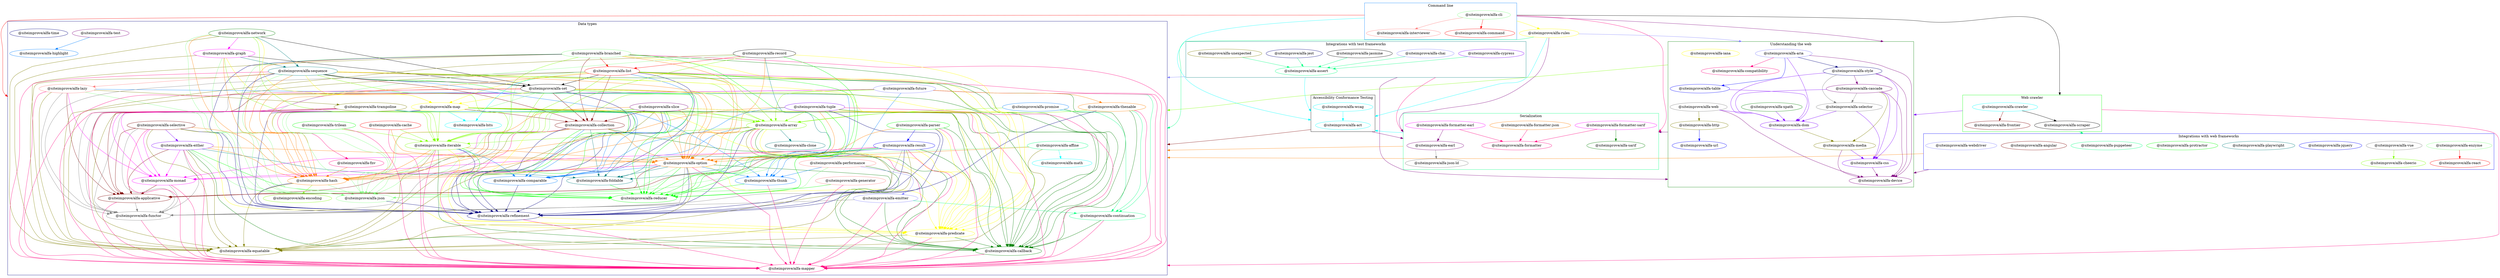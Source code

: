 // generated by package-dependency-graph
digraph {
  graph [compound=true];
  subgraph cluster_Accessibility_Conformance_Testing {
    _siteimprove_alfa_act _siteimprove_alfa_wcag;
    label = "Accessibility Conformance Testing";
    color = "#000000";
  }
  subgraph cluster_Data_types {
    _siteimprove_alfa_affine _siteimprove_alfa_applicative _siteimprove_alfa_array _siteimprove_alfa_bits _siteimprove_alfa_branched _siteimprove_alfa_cache _siteimprove_alfa_callback _siteimprove_alfa_clone _siteimprove_alfa_collection _siteimprove_alfa_comparable _siteimprove_alfa_continuation _siteimprove_alfa_either _siteimprove_alfa_emitter _siteimprove_alfa_encoding _siteimprove_alfa_equatable _siteimprove_alfa_fnv _siteimprove_alfa_foldable _siteimprove_alfa_functor _siteimprove_alfa_future _siteimprove_alfa_generator _siteimprove_alfa_graph _siteimprove_alfa_hash _siteimprove_alfa_highlight _siteimprove_alfa_iterable _siteimprove_alfa_json _siteimprove_alfa_lazy _siteimprove_alfa_list _siteimprove_alfa_map _siteimprove_alfa_mapper _siteimprove_alfa_math _siteimprove_alfa_monad _siteimprove_alfa_network _siteimprove_alfa_option _siteimprove_alfa_parser _siteimprove_alfa_performance _siteimprove_alfa_predicate _siteimprove_alfa_promise _siteimprove_alfa_record _siteimprove_alfa_reducer _siteimprove_alfa_refinement _siteimprove_alfa_result _siteimprove_alfa_selective _siteimprove_alfa_sequence _siteimprove_alfa_set _siteimprove_alfa_slice _siteimprove_alfa_test _siteimprove_alfa_thenable _siteimprove_alfa_thunk _siteimprove_alfa_time _siteimprove_alfa_trampoline _siteimprove_alfa_trilean _siteimprove_alfa_tuple;
    label = "Data types";
    color = "#00007f";
  }
  subgraph cluster_Integrations_with_web_frameworks {
    _siteimprove_alfa_angular _siteimprove_alfa_cheerio _siteimprove_alfa_enzyme _siteimprove_alfa_jquery _siteimprove_alfa_playwright _siteimprove_alfa_protractor _siteimprove_alfa_puppeteer _siteimprove_alfa_react _siteimprove_alfa_vue _siteimprove_alfa_webdriver;
    label = "Integrations with web frameworks";
    color = "#0000ff";
  }
  subgraph cluster_Understanding_the_web {
    _siteimprove_alfa_aria _siteimprove_alfa_cascade _siteimprove_alfa_compatibility _siteimprove_alfa_css _siteimprove_alfa_device _siteimprove_alfa_dom _siteimprove_alfa_http _siteimprove_alfa_iana _siteimprove_alfa_media _siteimprove_alfa_selector _siteimprove_alfa_style _siteimprove_alfa_table _siteimprove_alfa_url _siteimprove_alfa_web _siteimprove_alfa_xpath;
    label = "Understanding the web";
    color = "#007f00";
  }
  subgraph cluster_Integrations_with_test_frameworks {
    _siteimprove_alfa_assert _siteimprove_alfa_chai _siteimprove_alfa_cypress _siteimprove_alfa_jasmine _siteimprove_alfa_jest _siteimprove_alfa_unexpected;
    label = "Integrations with test frameworks";
    color = "#007f7f";
  }
  subgraph cluster_Command_line {
    _siteimprove_alfa_cli _siteimprove_alfa_command _siteimprove_alfa_interviewer;
    label = "Command line";
    color = "#007fff";
  }
  subgraph cluster_Web_crawler {
    _siteimprove_alfa_crawler _siteimprove_alfa_frontier _siteimprove_alfa_scraper;
    label = "Web crawler";
    color = "#00ff00";
  }
  subgraph cluster_Serialization {
    _siteimprove_alfa_earl _siteimprove_alfa_formatter _siteimprove_alfa_formatter_earl _siteimprove_alfa_formatter_json _siteimprove_alfa_formatter_sarif _siteimprove_alfa_json_ld _siteimprove_alfa_sarif;
    label = "Serialization";
    color = "#00ff7f";
  }
  _siteimprove_alfa_act -> _siteimprove_alfa_applicative[color = "#7f0000" ltail=cluster_Accessibility_Conformance_Testing lhead=cluster_Data_types]
  _siteimprove_alfa_act -> _siteimprove_alfa_earl[color = "#7f007f" ltail=cluster_Accessibility_Conformance_Testing lhead=cluster_Serialization]
  _siteimprove_alfa_affine -> _siteimprove_alfa_equatable[color = "#7f7f00"]
  _siteimprove_alfa_affine -> _siteimprove_alfa_json[color = "#7fff7f"]
  _siteimprove_alfa_affine -> _siteimprove_alfa_math[color = "#00ffff"]
  _siteimprove_alfa_affine -> _siteimprove_alfa_option[color = "#ff7f00"]
  _siteimprove_alfa_angular -> _siteimprove_alfa_device[color = "#7f007f" ltail=cluster_Integrations_with_web_frameworks lhead=cluster_Understanding_the_web]
  _siteimprove_alfa_angular -> _siteimprove_alfa_option[color = "#ff7f00" ltail=cluster_Integrations_with_web_frameworks lhead=cluster_Data_types]
  _siteimprove_alfa_applicative -> _siteimprove_alfa_functor[color = "#7f7f7f"]
  _siteimprove_alfa_applicative -> _siteimprove_alfa_mapper[color = "#ff007f"]
  _siteimprove_alfa_aria -> _siteimprove_alfa_array[color = "#7fff00" ltail=cluster_Understanding_the_web lhead=cluster_Data_types]
  _siteimprove_alfa_aria -> _siteimprove_alfa_compatibility[color = "#ff007f"]
  _siteimprove_alfa_aria -> _siteimprove_alfa_device[color = "#7f007f"]
  _siteimprove_alfa_aria -> _siteimprove_alfa_dom[color = "#7f00ff"]
  _siteimprove_alfa_aria -> _siteimprove_alfa_style[color = "#00007f"]
  _siteimprove_alfa_aria -> _siteimprove_alfa_table[color = "#0000ff"]
  _siteimprove_alfa_array -> _siteimprove_alfa_callback[color = "#007f00"]
  _siteimprove_alfa_array -> _siteimprove_alfa_clone[color = "#007f7f"]
  _siteimprove_alfa_array -> _siteimprove_alfa_comparable[color = "#007fff"]
  _siteimprove_alfa_array -> _siteimprove_alfa_equatable[color = "#7f7f00"]
  _siteimprove_alfa_array -> _siteimprove_alfa_hash[color = "#ff7f00"]
  _siteimprove_alfa_array -> _siteimprove_alfa_iterable[color = "#7fff00"]
  _siteimprove_alfa_array -> _siteimprove_alfa_json[color = "#7fff7f"]
  _siteimprove_alfa_array -> _siteimprove_alfa_mapper[color = "#ff007f"]
  _siteimprove_alfa_array -> _siteimprove_alfa_option[color = "#ff7f00"]
  _siteimprove_alfa_array -> _siteimprove_alfa_predicate[color = "#ffff00"]
  _siteimprove_alfa_array -> _siteimprove_alfa_reducer[color = "#00ff00"]
  _siteimprove_alfa_array -> _siteimprove_alfa_refinement[color = "#00007f"]
  _siteimprove_alfa_assert -> _siteimprove_alfa_act[color = "#00ffff" ltail=cluster_Integrations_with_test_frameworks lhead=cluster_Accessibility_Conformance_Testing]
  _siteimprove_alfa_assert -> _siteimprove_alfa_future[color = "#7f7fff" ltail=cluster_Integrations_with_test_frameworks lhead=cluster_Data_types]
  _siteimprove_alfa_branched -> _siteimprove_alfa_callback[color = "#007f00"]
  _siteimprove_alfa_branched -> _siteimprove_alfa_collection[color = "#7f0000"]
  _siteimprove_alfa_branched -> _siteimprove_alfa_equatable[color = "#7f7f00"]
  _siteimprove_alfa_branched -> _siteimprove_alfa_hash[color = "#ff7f00"]
  _siteimprove_alfa_branched -> _siteimprove_alfa_iterable[color = "#7fff00"]
  _siteimprove_alfa_branched -> _siteimprove_alfa_json[color = "#7fff7f"]
  _siteimprove_alfa_branched -> _siteimprove_alfa_list[color = "#ff0000"]
  _siteimprove_alfa_branched -> _siteimprove_alfa_mapper[color = "#ff007f"]
  _siteimprove_alfa_branched -> _siteimprove_alfa_option[color = "#ff7f00"]
  _siteimprove_alfa_branched -> _siteimprove_alfa_predicate[color = "#ffff00"]
  _siteimprove_alfa_branched -> _siteimprove_alfa_reducer[color = "#00ff00"]
  _siteimprove_alfa_branched -> _siteimprove_alfa_refinement[color = "#00007f"]
  _siteimprove_alfa_cache -> _siteimprove_alfa_iterable[color = "#7fff00"]
  _siteimprove_alfa_cache -> _siteimprove_alfa_mapper[color = "#ff007f"]
  _siteimprove_alfa_cache -> _siteimprove_alfa_option[color = "#ff7f00"]
  _siteimprove_alfa_callback -> _siteimprove_alfa_mapper[color = "#ff007f"]
  _siteimprove_alfa_cascade -> _siteimprove_alfa_css[color = "#7f00ff"]
  _siteimprove_alfa_cascade -> _siteimprove_alfa_device[color = "#7f007f"]
  _siteimprove_alfa_cascade -> _siteimprove_alfa_dom[color = "#7f00ff"]
  _siteimprove_alfa_cascade -> _siteimprove_alfa_media[color = "#7f7f00"]
  _siteimprove_alfa_cascade -> _siteimprove_alfa_selector[color = "#7f7f7f"]
  _siteimprove_alfa_chai -> _siteimprove_alfa_assert[color = "#00ff7f"]
  _siteimprove_alfa_cli -> _siteimprove_alfa_act[color = "#00ffff" ltail=cluster_Command_line lhead=cluster_Accessibility_Conformance_Testing]
  _siteimprove_alfa_cli -> _siteimprove_alfa_cache[color = "#ff0000" ltail=cluster_Command_line lhead=cluster_Data_types]
  _siteimprove_alfa_cli -> _siteimprove_alfa_command[color = "#ff0000"]
  _siteimprove_alfa_cli -> _siteimprove_alfa_device[color = "#7f007f" ltail=cluster_Command_line lhead=cluster_Understanding_the_web]
  _siteimprove_alfa_cli -> _siteimprove_alfa_formatter[color = "#ff007f" ltail=cluster_Command_line lhead=cluster_Serialization]
  _siteimprove_alfa_cli -> _siteimprove_alfa_interviewer[color = "#ff7f7f"]
  _siteimprove_alfa_cli -> _siteimprove_alfa_rules[color = "#ffff00" ltail=cluster_Command_line]
  _siteimprove_alfa_cli -> _siteimprove_alfa_scraper[color = "#000000" ltail=cluster_Command_line lhead=cluster_Web_crawler]
  _siteimprove_alfa_collection -> _siteimprove_alfa_applicative[color = "#7f0000"]
  _siteimprove_alfa_collection -> _siteimprove_alfa_callback[color = "#007f00"]
  _siteimprove_alfa_collection -> _siteimprove_alfa_comparable[color = "#007fff"]
  _siteimprove_alfa_collection -> _siteimprove_alfa_equatable[color = "#7f7f00"]
  _siteimprove_alfa_collection -> _siteimprove_alfa_foldable[color = "#007f7f"]
  _siteimprove_alfa_collection -> _siteimprove_alfa_functor[color = "#7f7f7f"]
  _siteimprove_alfa_collection -> _siteimprove_alfa_hash[color = "#ff7f00"]
  _siteimprove_alfa_collection -> _siteimprove_alfa_iterable[color = "#7fff00"]
  _siteimprove_alfa_collection -> _siteimprove_alfa_json[color = "#7fff7f"]
  _siteimprove_alfa_collection -> _siteimprove_alfa_mapper[color = "#ff007f"]
  _siteimprove_alfa_collection -> _siteimprove_alfa_monad[color = "#ff00ff"]
  _siteimprove_alfa_collection -> _siteimprove_alfa_option[color = "#ff7f00"]
  _siteimprove_alfa_collection -> _siteimprove_alfa_predicate[color = "#ffff00"]
  _siteimprove_alfa_collection -> _siteimprove_alfa_reducer[color = "#00ff00"]
  _siteimprove_alfa_collection -> _siteimprove_alfa_refinement[color = "#00007f"]
  _siteimprove_alfa_comparable -> _siteimprove_alfa_refinement[color = "#00007f"]
  _siteimprove_alfa_continuation -> _siteimprove_alfa_callback[color = "#007f00"]
  _siteimprove_alfa_continuation -> _siteimprove_alfa_mapper[color = "#ff007f"]
  _siteimprove_alfa_crawler -> _siteimprove_alfa_dom[color = "#7f00ff" ltail=cluster_Web_crawler lhead=cluster_Understanding_the_web]
  _siteimprove_alfa_crawler -> _siteimprove_alfa_frontier[color = "#7f0000"]
  _siteimprove_alfa_crawler -> _siteimprove_alfa_mapper[color = "#ff007f" ltail=cluster_Web_crawler lhead=cluster_Data_types]
  _siteimprove_alfa_crawler -> _siteimprove_alfa_scraper[color = "#000000"]
  _siteimprove_alfa_css -> _siteimprove_alfa_device[color = "#7f007f"]
  _siteimprove_alfa_cypress -> _siteimprove_alfa_assert[color = "#00ff7f"]
  _siteimprove_alfa_cypress -> _siteimprove_alfa_device[color = "#7f007f" ltail=cluster_Integrations_with_test_frameworks lhead=cluster_Understanding_the_web]
  _siteimprove_alfa_cypress -> _siteimprove_alfa_formatter[color = "#ff007f" ltail=cluster_Integrations_with_test_frameworks lhead=cluster_Serialization]
  _siteimprove_alfa_dom -> _siteimprove_alfa_earl[color = "#7f007f" ltail=cluster_Understanding_the_web lhead=cluster_Serialization]
  _siteimprove_alfa_dom -> _siteimprove_alfa_media[color = "#7f7f00"]
  _siteimprove_alfa_earl -> _siteimprove_alfa_json_ld[color = "#7f7f7f"]
  _siteimprove_alfa_earl -> _siteimprove_alfa_option[color = "#ff7f00" ltail=cluster_Serialization lhead=cluster_Data_types]
  _siteimprove_alfa_either -> _siteimprove_alfa_applicative[color = "#7f0000"]
  _siteimprove_alfa_either -> _siteimprove_alfa_callback[color = "#007f00"]
  _siteimprove_alfa_either -> _siteimprove_alfa_equatable[color = "#7f7f00"]
  _siteimprove_alfa_either -> _siteimprove_alfa_foldable[color = "#007f7f"]
  _siteimprove_alfa_either -> _siteimprove_alfa_functor[color = "#7f7f7f"]
  _siteimprove_alfa_either -> _siteimprove_alfa_hash[color = "#ff7f00"]
  _siteimprove_alfa_either -> _siteimprove_alfa_json[color = "#7fff7f"]
  _siteimprove_alfa_either -> _siteimprove_alfa_mapper[color = "#ff007f"]
  _siteimprove_alfa_either -> _siteimprove_alfa_monad[color = "#ff00ff"]
  _siteimprove_alfa_either -> _siteimprove_alfa_option[color = "#ff7f00"]
  _siteimprove_alfa_either -> _siteimprove_alfa_reducer[color = "#00ff00"]
  _siteimprove_alfa_emitter -> _siteimprove_alfa_callback[color = "#007f00"]
  _siteimprove_alfa_emitter -> _siteimprove_alfa_continuation[color = "#00ff7f"]
  _siteimprove_alfa_emitter -> _siteimprove_alfa_functor[color = "#7f7f7f"]
  _siteimprove_alfa_emitter -> _siteimprove_alfa_mapper[color = "#ff007f"]
  _siteimprove_alfa_enzyme -> _siteimprove_alfa_react[color = "#ff0000"]
  _siteimprove_alfa_fnv -> _siteimprove_alfa_hash[color = "#ff7f00"]
  _siteimprove_alfa_foldable -> _siteimprove_alfa_reducer[color = "#00ff00"]
  _siteimprove_alfa_formatter -> _siteimprove_alfa_act[color = "#00ffff" ltail=cluster_Serialization lhead=cluster_Accessibility_Conformance_Testing]
  _siteimprove_alfa_formatter_earl -> _siteimprove_alfa_earl[color = "#7f007f"]
  _siteimprove_alfa_formatter_earl -> _siteimprove_alfa_formatter[color = "#ff007f"]
  _siteimprove_alfa_formatter_json -> _siteimprove_alfa_formatter[color = "#ff007f"]
  _siteimprove_alfa_formatter_sarif -> _siteimprove_alfa_formatter[color = "#ff007f"]
  _siteimprove_alfa_formatter_sarif -> _siteimprove_alfa_sarif[color = "#007f00"]
  _siteimprove_alfa_functor -> _siteimprove_alfa_mapper[color = "#ff007f"]
  _siteimprove_alfa_future -> _siteimprove_alfa_applicative[color = "#7f0000"]
  _siteimprove_alfa_future -> _siteimprove_alfa_array[color = "#7fff00"]
  _siteimprove_alfa_future -> _siteimprove_alfa_callback[color = "#007f00"]
  _siteimprove_alfa_future -> _siteimprove_alfa_continuation[color = "#00ff7f"]
  _siteimprove_alfa_future -> _siteimprove_alfa_functor[color = "#7f7f7f"]
  _siteimprove_alfa_future -> _siteimprove_alfa_iterable[color = "#7fff00"]
  _siteimprove_alfa_future -> _siteimprove_alfa_mapper[color = "#ff007f"]
  _siteimprove_alfa_future -> _siteimprove_alfa_monad[color = "#ff00ff"]
  _siteimprove_alfa_future -> _siteimprove_alfa_thenable[color = "#ff7f00"]
  _siteimprove_alfa_future -> _siteimprove_alfa_thunk[color = "#007fff"]
  _siteimprove_alfa_generator -> _siteimprove_alfa_mapper[color = "#ff007f"]
  _siteimprove_alfa_generator -> _siteimprove_alfa_reducer[color = "#00ff00"]
  _siteimprove_alfa_graph -> _siteimprove_alfa_equatable[color = "#7f7f00"]
  _siteimprove_alfa_graph -> _siteimprove_alfa_hash[color = "#ff7f00"]
  _siteimprove_alfa_graph -> _siteimprove_alfa_iterable[color = "#7fff00"]
  _siteimprove_alfa_graph -> _siteimprove_alfa_json[color = "#7fff7f"]
  _siteimprove_alfa_graph -> _siteimprove_alfa_map[color = "#ffff00"]
  _siteimprove_alfa_graph -> _siteimprove_alfa_sequence[color = "#007f7f"]
  _siteimprove_alfa_graph -> _siteimprove_alfa_set[color = "#000000"]
  _siteimprove_alfa_hash -> _siteimprove_alfa_encoding[color = "#7fff00"]
  _siteimprove_alfa_hash -> _siteimprove_alfa_equatable[color = "#7f7f00"]
  _siteimprove_alfa_hash -> _siteimprove_alfa_json[color = "#7fff7f"]
  _siteimprove_alfa_hash -> _siteimprove_alfa_refinement[color = "#00007f"]
  _siteimprove_alfa_http -> _siteimprove_alfa_url[color = "#0000ff"]
  _siteimprove_alfa_iterable -> _siteimprove_alfa_callback[color = "#007f00"]
  _siteimprove_alfa_iterable -> _siteimprove_alfa_comparable[color = "#007fff"]
  _siteimprove_alfa_iterable -> _siteimprove_alfa_equatable[color = "#7f7f00"]
  _siteimprove_alfa_iterable -> _siteimprove_alfa_hash[color = "#ff7f00"]
  _siteimprove_alfa_iterable -> _siteimprove_alfa_json[color = "#7fff7f"]
  _siteimprove_alfa_iterable -> _siteimprove_alfa_mapper[color = "#ff007f"]
  _siteimprove_alfa_iterable -> _siteimprove_alfa_option[color = "#ff7f00"]
  _siteimprove_alfa_iterable -> _siteimprove_alfa_predicate[color = "#ffff00"]
  _siteimprove_alfa_iterable -> _siteimprove_alfa_reducer[color = "#00ff00"]
  _siteimprove_alfa_iterable -> _siteimprove_alfa_refinement[color = "#00007f"]
  _siteimprove_alfa_jasmine -> _siteimprove_alfa_assert[color = "#00ff7f"]
  _siteimprove_alfa_jest -> _siteimprove_alfa_assert[color = "#00ff7f"]
  _siteimprove_alfa_json -> _siteimprove_alfa_refinement[color = "#00007f"]
  _siteimprove_alfa_lazy -> _siteimprove_alfa_applicative[color = "#7f0000"]
  _siteimprove_alfa_lazy -> _siteimprove_alfa_equatable[color = "#7f7f00"]
  _siteimprove_alfa_lazy -> _siteimprove_alfa_functor[color = "#7f7f7f"]
  _siteimprove_alfa_lazy -> _siteimprove_alfa_json[color = "#7fff7f"]
  _siteimprove_alfa_lazy -> _siteimprove_alfa_mapper[color = "#ff007f"]
  _siteimprove_alfa_lazy -> _siteimprove_alfa_monad[color = "#ff00ff"]
  _siteimprove_alfa_lazy -> _siteimprove_alfa_thunk[color = "#007fff"]
  _siteimprove_alfa_lazy -> _siteimprove_alfa_trampoline[color = "#7f7f00"]
  _siteimprove_alfa_list -> _siteimprove_alfa_array[color = "#7fff00"]
  _siteimprove_alfa_list -> _siteimprove_alfa_bits[color = "#00ffff"]
  _siteimprove_alfa_list -> _siteimprove_alfa_callback[color = "#007f00"]
  _siteimprove_alfa_list -> _siteimprove_alfa_collection[color = "#7f0000"]
  _siteimprove_alfa_list -> _siteimprove_alfa_comparable[color = "#007fff"]
  _siteimprove_alfa_list -> _siteimprove_alfa_equatable[color = "#7f7f00"]
  _siteimprove_alfa_list -> _siteimprove_alfa_functor[color = "#7f7f7f"]
  _siteimprove_alfa_list -> _siteimprove_alfa_hash[color = "#ff7f00"]
  _siteimprove_alfa_list -> _siteimprove_alfa_iterable[color = "#7fff00"]
  _siteimprove_alfa_list -> _siteimprove_alfa_json[color = "#7fff7f"]
  _siteimprove_alfa_list -> _siteimprove_alfa_map[color = "#ffff00"]
  _siteimprove_alfa_list -> _siteimprove_alfa_mapper[color = "#ff007f"]
  _siteimprove_alfa_list -> _siteimprove_alfa_option[color = "#ff7f00"]
  _siteimprove_alfa_list -> _siteimprove_alfa_predicate[color = "#ffff00"]
  _siteimprove_alfa_list -> _siteimprove_alfa_reducer[color = "#00ff00"]
  _siteimprove_alfa_list -> _siteimprove_alfa_refinement[color = "#00007f"]
  _siteimprove_alfa_list -> _siteimprove_alfa_set[color = "#000000"]
  _siteimprove_alfa_map -> _siteimprove_alfa_array[color = "#7fff00"]
  _siteimprove_alfa_map -> _siteimprove_alfa_bits[color = "#00ffff"]
  _siteimprove_alfa_map -> _siteimprove_alfa_callback[color = "#007f00"]
  _siteimprove_alfa_map -> _siteimprove_alfa_collection[color = "#7f0000"]
  _siteimprove_alfa_map -> _siteimprove_alfa_equatable[color = "#7f7f00"]
  _siteimprove_alfa_map -> _siteimprove_alfa_fnv[color = "#ff007f"]
  _siteimprove_alfa_map -> _siteimprove_alfa_functor[color = "#7f7f7f"]
  _siteimprove_alfa_map -> _siteimprove_alfa_hash[color = "#ff7f00"]
  _siteimprove_alfa_map -> _siteimprove_alfa_iterable[color = "#7fff00"]
  _siteimprove_alfa_map -> _siteimprove_alfa_json[color = "#7fff7f"]
  _siteimprove_alfa_map -> _siteimprove_alfa_mapper[color = "#ff007f"]
  _siteimprove_alfa_map -> _siteimprove_alfa_option[color = "#ff7f00"]
  _siteimprove_alfa_map -> _siteimprove_alfa_predicate[color = "#ffff00"]
  _siteimprove_alfa_map -> _siteimprove_alfa_reducer[color = "#00ff00"]
  _siteimprove_alfa_map -> _siteimprove_alfa_refinement[color = "#00007f"]
  _siteimprove_alfa_media -> _siteimprove_alfa_css[color = "#7f00ff"]
  _siteimprove_alfa_media -> _siteimprove_alfa_device[color = "#7f007f"]
  _siteimprove_alfa_monad -> _siteimprove_alfa_applicative[color = "#7f0000"]
  _siteimprove_alfa_monad -> _siteimprove_alfa_functor[color = "#7f7f7f"]
  _siteimprove_alfa_monad -> _siteimprove_alfa_mapper[color = "#ff007f"]
  _siteimprove_alfa_network -> _siteimprove_alfa_equatable[color = "#7f7f00"]
  _siteimprove_alfa_network -> _siteimprove_alfa_graph[color = "#ff00ff"]
  _siteimprove_alfa_network -> _siteimprove_alfa_hash[color = "#ff7f00"]
  _siteimprove_alfa_network -> _siteimprove_alfa_iterable[color = "#7fff00"]
  _siteimprove_alfa_network -> _siteimprove_alfa_json[color = "#7fff7f"]
  _siteimprove_alfa_network -> _siteimprove_alfa_map[color = "#ffff00"]
  _siteimprove_alfa_network -> _siteimprove_alfa_sequence[color = "#007f7f"]
  _siteimprove_alfa_network -> _siteimprove_alfa_set[color = "#000000"]
  _siteimprove_alfa_option -> _siteimprove_alfa_applicative[color = "#7f0000"]
  _siteimprove_alfa_option -> _siteimprove_alfa_callback[color = "#007f00"]
  _siteimprove_alfa_option -> _siteimprove_alfa_comparable[color = "#007fff"]
  _siteimprove_alfa_option -> _siteimprove_alfa_equatable[color = "#7f7f00"]
  _siteimprove_alfa_option -> _siteimprove_alfa_foldable[color = "#007f7f"]
  _siteimprove_alfa_option -> _siteimprove_alfa_functor[color = "#7f7f7f"]
  _siteimprove_alfa_option -> _siteimprove_alfa_hash[color = "#ff7f00"]
  _siteimprove_alfa_option -> _siteimprove_alfa_json[color = "#7fff7f"]
  _siteimprove_alfa_option -> _siteimprove_alfa_mapper[color = "#ff007f"]
  _siteimprove_alfa_option -> _siteimprove_alfa_monad[color = "#ff00ff"]
  _siteimprove_alfa_option -> _siteimprove_alfa_predicate[color = "#ffff00"]
  _siteimprove_alfa_option -> _siteimprove_alfa_reducer[color = "#00ff00"]
  _siteimprove_alfa_option -> _siteimprove_alfa_refinement[color = "#00007f"]
  _siteimprove_alfa_option -> _siteimprove_alfa_thunk[color = "#007fff"]
  _siteimprove_alfa_parser -> _siteimprove_alfa_callback[color = "#007f00"]
  _siteimprove_alfa_parser -> _siteimprove_alfa_mapper[color = "#ff007f"]
  _siteimprove_alfa_parser -> _siteimprove_alfa_option[color = "#ff7f00"]
  _siteimprove_alfa_parser -> _siteimprove_alfa_predicate[color = "#ffff00"]
  _siteimprove_alfa_parser -> _siteimprove_alfa_refinement[color = "#00007f"]
  _siteimprove_alfa_parser -> _siteimprove_alfa_result[color = "#0000ff"]
  _siteimprove_alfa_performance -> _siteimprove_alfa_callback[color = "#007f00"]
  _siteimprove_alfa_performance -> _siteimprove_alfa_emitter[color = "#7f7fff"]
  _siteimprove_alfa_performance -> _siteimprove_alfa_json[color = "#7fff7f"]
  _siteimprove_alfa_performance -> _siteimprove_alfa_thunk[color = "#007fff"]
  _siteimprove_alfa_predicate -> _siteimprove_alfa_callback[color = "#007f00"]
  _siteimprove_alfa_predicate -> _siteimprove_alfa_equatable[color = "#7f7f00"]
  _siteimprove_alfa_predicate -> _siteimprove_alfa_mapper[color = "#ff007f"]
  _siteimprove_alfa_promise -> _siteimprove_alfa_array[color = "#7fff00"]
  _siteimprove_alfa_promise -> _siteimprove_alfa_callback[color = "#007f00"]
  _siteimprove_alfa_promise -> _siteimprove_alfa_continuation[color = "#00ff7f"]
  _siteimprove_alfa_record -> _siteimprove_alfa_equatable[color = "#7f7f00"]
  _siteimprove_alfa_record -> _siteimprove_alfa_foldable[color = "#007f7f"]
  _siteimprove_alfa_record -> _siteimprove_alfa_iterable[color = "#7fff00"]
  _siteimprove_alfa_record -> _siteimprove_alfa_json[color = "#7fff7f"]
  _siteimprove_alfa_record -> _siteimprove_alfa_list[color = "#ff0000"]
  _siteimprove_alfa_record -> _siteimprove_alfa_option[color = "#ff7f00"]
  _siteimprove_alfa_record -> _siteimprove_alfa_predicate[color = "#ffff00"]
  _siteimprove_alfa_record -> _siteimprove_alfa_reducer[color = "#00ff00"]
  _siteimprove_alfa_refinement -> _siteimprove_alfa_mapper[color = "#ff007f"]
  _siteimprove_alfa_refinement -> _siteimprove_alfa_predicate[color = "#ffff00"]
  _siteimprove_alfa_result -> _siteimprove_alfa_applicative[color = "#7f0000"]
  _siteimprove_alfa_result -> _siteimprove_alfa_callback[color = "#007f00"]
  _siteimprove_alfa_result -> _siteimprove_alfa_equatable[color = "#7f7f00"]
  _siteimprove_alfa_result -> _siteimprove_alfa_foldable[color = "#007f7f"]
  _siteimprove_alfa_result -> _siteimprove_alfa_functor[color = "#7f7f7f"]
  _siteimprove_alfa_result -> _siteimprove_alfa_hash[color = "#ff7f00"]
  _siteimprove_alfa_result -> _siteimprove_alfa_json[color = "#7fff7f"]
  _siteimprove_alfa_result -> _siteimprove_alfa_mapper[color = "#ff007f"]
  _siteimprove_alfa_result -> _siteimprove_alfa_monad[color = "#ff00ff"]
  _siteimprove_alfa_result -> _siteimprove_alfa_option[color = "#ff7f00"]
  _siteimprove_alfa_result -> _siteimprove_alfa_predicate[color = "#ffff00"]
  _siteimprove_alfa_result -> _siteimprove_alfa_reducer[color = "#00ff00"]
  _siteimprove_alfa_result -> _siteimprove_alfa_refinement[color = "#00007f"]
  _siteimprove_alfa_result -> _siteimprove_alfa_thunk[color = "#007fff"]
  _siteimprove_alfa_rules -> _siteimprove_alfa_act[color = "#00ffff" lhead=cluster_Accessibility_Conformance_Testing]
  _siteimprove_alfa_rules -> _siteimprove_alfa_affine[color = "#00ff7f" lhead=cluster_Data_types]
  _siteimprove_alfa_rules -> _siteimprove_alfa_aria[color = "#7f7fff" lhead=cluster_Understanding_the_web]
  _siteimprove_alfa_rules -> _siteimprove_alfa_earl[color = "#7f007f" lhead=cluster_Serialization]
  _siteimprove_alfa_scraper -> _siteimprove_alfa_puppeteer[color = "#00ff7f" ltail=cluster_Web_crawler lhead=cluster_Integrations_with_web_frameworks]
  _siteimprove_alfa_selective -> _siteimprove_alfa_applicative[color = "#7f0000"]
  _siteimprove_alfa_selective -> _siteimprove_alfa_either[color = "#7f00ff"]
  _siteimprove_alfa_selective -> _siteimprove_alfa_equatable[color = "#7f7f00"]
  _siteimprove_alfa_selective -> _siteimprove_alfa_functor[color = "#7f7f7f"]
  _siteimprove_alfa_selective -> _siteimprove_alfa_hash[color = "#ff7f00"]
  _siteimprove_alfa_selective -> _siteimprove_alfa_json[color = "#7fff7f"]
  _siteimprove_alfa_selective -> _siteimprove_alfa_mapper[color = "#ff007f"]
  _siteimprove_alfa_selective -> _siteimprove_alfa_monad[color = "#ff00ff"]
  _siteimprove_alfa_selective -> _siteimprove_alfa_predicate[color = "#ffff00"]
  _siteimprove_alfa_selective -> _siteimprove_alfa_refinement[color = "#00007f"]
  _siteimprove_alfa_selector -> _siteimprove_alfa_css[color = "#7f00ff"]
  _siteimprove_alfa_selector -> _siteimprove_alfa_dom[color = "#7f00ff"]
  _siteimprove_alfa_sequence -> _siteimprove_alfa_array[color = "#7fff00"]
  _siteimprove_alfa_sequence -> _siteimprove_alfa_callback[color = "#007f00"]
  _siteimprove_alfa_sequence -> _siteimprove_alfa_collection[color = "#7f0000"]
  _siteimprove_alfa_sequence -> _siteimprove_alfa_comparable[color = "#007fff"]
  _siteimprove_alfa_sequence -> _siteimprove_alfa_equatable[color = "#7f7f00"]
  _siteimprove_alfa_sequence -> _siteimprove_alfa_hash[color = "#ff7f00"]
  _siteimprove_alfa_sequence -> _siteimprove_alfa_iterable[color = "#7fff00"]
  _siteimprove_alfa_sequence -> _siteimprove_alfa_json[color = "#7fff7f"]
  _siteimprove_alfa_sequence -> _siteimprove_alfa_lazy[color = "#ff7f7f"]
  _siteimprove_alfa_sequence -> _siteimprove_alfa_map[color = "#ffff00"]
  _siteimprove_alfa_sequence -> _siteimprove_alfa_mapper[color = "#ff007f"]
  _siteimprove_alfa_sequence -> _siteimprove_alfa_option[color = "#ff7f00"]
  _siteimprove_alfa_sequence -> _siteimprove_alfa_predicate[color = "#ffff00"]
  _siteimprove_alfa_sequence -> _siteimprove_alfa_reducer[color = "#00ff00"]
  _siteimprove_alfa_sequence -> _siteimprove_alfa_refinement[color = "#00007f"]
  _siteimprove_alfa_sequence -> _siteimprove_alfa_set[color = "#000000"]
  _siteimprove_alfa_set -> _siteimprove_alfa_array[color = "#7fff00"]
  _siteimprove_alfa_set -> _siteimprove_alfa_callback[color = "#007f00"]
  _siteimprove_alfa_set -> _siteimprove_alfa_collection[color = "#7f0000"]
  _siteimprove_alfa_set -> _siteimprove_alfa_hash[color = "#ff7f00"]
  _siteimprove_alfa_set -> _siteimprove_alfa_iterable[color = "#7fff00"]
  _siteimprove_alfa_set -> _siteimprove_alfa_json[color = "#7fff7f"]
  _siteimprove_alfa_set -> _siteimprove_alfa_map[color = "#ffff00"]
  _siteimprove_alfa_set -> _siteimprove_alfa_mapper[color = "#ff007f"]
  _siteimprove_alfa_set -> _siteimprove_alfa_option[color = "#ff7f00"]
  _siteimprove_alfa_set -> _siteimprove_alfa_predicate[color = "#ffff00"]
  _siteimprove_alfa_set -> _siteimprove_alfa_reducer[color = "#00ff00"]
  _siteimprove_alfa_set -> _siteimprove_alfa_refinement[color = "#00007f"]
  _siteimprove_alfa_slice -> _siteimprove_alfa_array[color = "#7fff00"]
  _siteimprove_alfa_slice -> _siteimprove_alfa_callback[color = "#007f00"]
  _siteimprove_alfa_slice -> _siteimprove_alfa_collection[color = "#7f0000"]
  _siteimprove_alfa_slice -> _siteimprove_alfa_comparable[color = "#007fff"]
  _siteimprove_alfa_slice -> _siteimprove_alfa_equatable[color = "#7f7f00"]
  _siteimprove_alfa_slice -> _siteimprove_alfa_hash[color = "#ff7f00"]
  _siteimprove_alfa_slice -> _siteimprove_alfa_iterable[color = "#7fff00"]
  _siteimprove_alfa_slice -> _siteimprove_alfa_json[color = "#7fff7f"]
  _siteimprove_alfa_slice -> _siteimprove_alfa_mapper[color = "#ff007f"]
  _siteimprove_alfa_slice -> _siteimprove_alfa_option[color = "#ff7f00"]
  _siteimprove_alfa_slice -> _siteimprove_alfa_predicate[color = "#ffff00"]
  _siteimprove_alfa_slice -> _siteimprove_alfa_reducer[color = "#00ff00"]
  _siteimprove_alfa_slice -> _siteimprove_alfa_refinement[color = "#00007f"]
  _siteimprove_alfa_style -> _siteimprove_alfa_cascade[color = "#7f007f"]
  _siteimprove_alfa_style -> _siteimprove_alfa_css[color = "#7f00ff"]
  _siteimprove_alfa_style -> _siteimprove_alfa_device[color = "#7f007f"]
  _siteimprove_alfa_style -> _siteimprove_alfa_dom[color = "#7f00ff"]
  _siteimprove_alfa_style -> _siteimprove_alfa_selector[color = "#7f7f7f"]
  _siteimprove_alfa_table -> _siteimprove_alfa_dom[color = "#7f00ff"]
  _siteimprove_alfa_test -> _siteimprove_alfa_highlight[color = "#007fff"]
  _siteimprove_alfa_thenable -> _siteimprove_alfa_array[color = "#7fff00"]
  _siteimprove_alfa_thenable -> _siteimprove_alfa_callback[color = "#007f00"]
  _siteimprove_alfa_thenable -> _siteimprove_alfa_continuation[color = "#00ff7f"]
  _siteimprove_alfa_thenable -> _siteimprove_alfa_mapper[color = "#ff007f"]
  _siteimprove_alfa_thenable -> _siteimprove_alfa_refinement[color = "#00007f"]
  _siteimprove_alfa_thunk -> _siteimprove_alfa_mapper[color = "#ff007f"]
  _siteimprove_alfa_thunk -> _siteimprove_alfa_reducer[color = "#00ff00"]
  _siteimprove_alfa_trampoline -> _siteimprove_alfa_applicative[color = "#7f0000"]
  _siteimprove_alfa_trampoline -> _siteimprove_alfa_array[color = "#7fff00"]
  _siteimprove_alfa_trampoline -> _siteimprove_alfa_callback[color = "#007f00"]
  _siteimprove_alfa_trampoline -> _siteimprove_alfa_foldable[color = "#007f7f"]
  _siteimprove_alfa_trampoline -> _siteimprove_alfa_functor[color = "#7f7f7f"]
  _siteimprove_alfa_trampoline -> _siteimprove_alfa_iterable[color = "#7fff00"]
  _siteimprove_alfa_trampoline -> _siteimprove_alfa_mapper[color = "#ff007f"]
  _siteimprove_alfa_trampoline -> _siteimprove_alfa_monad[color = "#ff00ff"]
  _siteimprove_alfa_trampoline -> _siteimprove_alfa_reducer[color = "#00ff00"]
  _siteimprove_alfa_trampoline -> _siteimprove_alfa_thunk[color = "#007fff"]
  _siteimprove_alfa_trilean -> _siteimprove_alfa_iterable[color = "#7fff00"]
  _siteimprove_alfa_trilean -> _siteimprove_alfa_mapper[color = "#ff007f"]
  _siteimprove_alfa_tuple -> _siteimprove_alfa_array[color = "#7fff00"]
  _siteimprove_alfa_tuple -> _siteimprove_alfa_callback[color = "#007f00"]
  _siteimprove_alfa_tuple -> _siteimprove_alfa_comparable[color = "#007fff"]
  _siteimprove_alfa_tuple -> _siteimprove_alfa_hash[color = "#ff7f00"]
  _siteimprove_alfa_tuple -> _siteimprove_alfa_mapper[color = "#ff007f"]
  _siteimprove_alfa_tuple -> _siteimprove_alfa_option[color = "#ff7f00"]
  _siteimprove_alfa_tuple -> _siteimprove_alfa_predicate[color = "#ffff00"]
  _siteimprove_alfa_tuple -> _siteimprove_alfa_reducer[color = "#00ff00"]
  _siteimprove_alfa_tuple -> _siteimprove_alfa_refinement[color = "#00007f"]
  _siteimprove_alfa_unexpected -> _siteimprove_alfa_assert[color = "#00ff7f"]
  _siteimprove_alfa_vue -> _siteimprove_alfa_cheerio[color = "#7fff00"]
  _siteimprove_alfa_wcag -> _siteimprove_alfa_act[color = "#00ffff"]
  _siteimprove_alfa_web -> _siteimprove_alfa_device[color = "#7f007f"]
  _siteimprove_alfa_web -> _siteimprove_alfa_dom[color = "#7f00ff"]
  _siteimprove_alfa_web -> _siteimprove_alfa_http[color = "#7f7f00"]
  _siteimprove_alfa_xpath -> _siteimprove_alfa_dom[color = "#7f00ff"]

  _siteimprove_alfa_act[label = "@siteimprove/alfa-act", color = "#00ffff"]
  _siteimprove_alfa_applicative[label = "@siteimprove/alfa-applicative", color = "#7f0000"]
  _siteimprove_alfa_earl[label = "@siteimprove/alfa-earl", color = "#7f007f"]
  _siteimprove_alfa_either[label = "@siteimprove/alfa-either", color = "#7f00ff"]
  _siteimprove_alfa_equatable[label = "@siteimprove/alfa-equatable", color = "#7f7f00"]
  _siteimprove_alfa_functor[label = "@siteimprove/alfa-functor", color = "#7f7f7f"]
  _siteimprove_alfa_future[label = "@siteimprove/alfa-future", color = "#7f7fff"]
  _siteimprove_alfa_iterable[label = "@siteimprove/alfa-iterable", color = "#7fff00"]
  _siteimprove_alfa_json[label = "@siteimprove/alfa-json", color = "#7fff7f"]
  _siteimprove_alfa_list[label = "@siteimprove/alfa-list", color = "#ff0000"]
  _siteimprove_alfa_mapper[label = "@siteimprove/alfa-mapper", color = "#ff007f"]
  _siteimprove_alfa_monad[label = "@siteimprove/alfa-monad", color = "#ff00ff"]
  _siteimprove_alfa_option[label = "@siteimprove/alfa-option", color = "#ff7f00"]
  _siteimprove_alfa_performance[label = "@siteimprove/alfa-performance", color = "#ff7f7f"]
  _siteimprove_alfa_predicate[label = "@siteimprove/alfa-predicate", color = "#ffff00"]
  _siteimprove_alfa_record[label = "@siteimprove/alfa-record", color = "#000000"]
  _siteimprove_alfa_refinement[label = "@siteimprove/alfa-refinement", color = "#00007f"]
  _siteimprove_alfa_result[label = "@siteimprove/alfa-result", color = "#0000ff"]
  _siteimprove_alfa_sarif[label = "@siteimprove/alfa-sarif", color = "#007f00"]
  _siteimprove_alfa_sequence[label = "@siteimprove/alfa-sequence", color = "#007f7f"]
  _siteimprove_alfa_thunk[label = "@siteimprove/alfa-thunk", color = "#007fff"]
  _siteimprove_alfa_trilean[label = "@siteimprove/alfa-trilean", color = "#00ff00"]
  _siteimprove_alfa_affine[label = "@siteimprove/alfa-affine", color = "#00ff7f"]
  _siteimprove_alfa_math[label = "@siteimprove/alfa-math", color = "#00ffff"]
  _siteimprove_alfa_angular[label = "@siteimprove/alfa-angular", color = "#7f0000"]
  _siteimprove_alfa_device[label = "@siteimprove/alfa-device", color = "#7f007f"]
  _siteimprove_alfa_dom[label = "@siteimprove/alfa-dom", color = "#7f00ff"]
  _siteimprove_alfa_http[label = "@siteimprove/alfa-http", color = "#7f7f00"]
  _siteimprove_alfa_web[label = "@siteimprove/alfa-web", color = "#7f7f7f"]
  _siteimprove_alfa_aria[label = "@siteimprove/alfa-aria", color = "#7f7fff"]
  _siteimprove_alfa_array[label = "@siteimprove/alfa-array", color = "#7fff00"]
  _siteimprove_alfa_branched[label = "@siteimprove/alfa-branched", color = "#7fff7f"]
  _siteimprove_alfa_cache[label = "@siteimprove/alfa-cache", color = "#ff0000"]
  _siteimprove_alfa_compatibility[label = "@siteimprove/alfa-compatibility", color = "#ff007f"]
  _siteimprove_alfa_graph[label = "@siteimprove/alfa-graph", color = "#ff00ff"]
  _siteimprove_alfa_hash[label = "@siteimprove/alfa-hash", color = "#ff7f00"]
  _siteimprove_alfa_lazy[label = "@siteimprove/alfa-lazy", color = "#ff7f7f"]
  _siteimprove_alfa_map[label = "@siteimprove/alfa-map", color = "#ffff00"]
  _siteimprove_alfa_set[label = "@siteimprove/alfa-set", color = "#000000"]
  _siteimprove_alfa_style[label = "@siteimprove/alfa-style", color = "#00007f"]
  _siteimprove_alfa_table[label = "@siteimprove/alfa-table", color = "#0000ff"]
  _siteimprove_alfa_callback[label = "@siteimprove/alfa-callback", color = "#007f00"]
  _siteimprove_alfa_clone[label = "@siteimprove/alfa-clone", color = "#007f7f"]
  _siteimprove_alfa_comparable[label = "@siteimprove/alfa-comparable", color = "#007fff"]
  _siteimprove_alfa_reducer[label = "@siteimprove/alfa-reducer", color = "#00ff00"]
  _siteimprove_alfa_assert[label = "@siteimprove/alfa-assert", color = "#00ff7f"]
  _siteimprove_alfa_bits[label = "@siteimprove/alfa-bits", color = "#00ffff"]
  _siteimprove_alfa_collection[label = "@siteimprove/alfa-collection", color = "#7f0000"]
  _siteimprove_alfa_cascade[label = "@siteimprove/alfa-cascade", color = "#7f007f"]
  _siteimprove_alfa_css[label = "@siteimprove/alfa-css", color = "#7f00ff"]
  _siteimprove_alfa_media[label = "@siteimprove/alfa-media", color = "#7f7f00"]
  _siteimprove_alfa_selector[label = "@siteimprove/alfa-selector", color = "#7f7f7f"]
  _siteimprove_alfa_chai[label = "@siteimprove/alfa-chai", color = "#7f7fff"]
  _siteimprove_alfa_cheerio[label = "@siteimprove/alfa-cheerio", color = "#7fff00"]
  _siteimprove_alfa_cli[label = "@siteimprove/alfa-cli", color = "#7fff7f"]
  _siteimprove_alfa_command[label = "@siteimprove/alfa-command", color = "#ff0000"]
  _siteimprove_alfa_formatter[label = "@siteimprove/alfa-formatter", color = "#ff007f"]
  _siteimprove_alfa_formatter_earl[label = "@siteimprove/alfa-formatter-earl", color = "#ff00ff"]
  _siteimprove_alfa_formatter_json[label = "@siteimprove/alfa-formatter-json", color = "#ff7f00"]
  _siteimprove_alfa_interviewer[label = "@siteimprove/alfa-interviewer", color = "#ff7f7f"]
  _siteimprove_alfa_rules[label = "@siteimprove/alfa-rules", color = "#ffff00"]
  _siteimprove_alfa_scraper[label = "@siteimprove/alfa-scraper", color = "#000000"]
  _siteimprove_alfa_time[label = "@siteimprove/alfa-time", color = "#00007f"]
  _siteimprove_alfa_url[label = "@siteimprove/alfa-url", color = "#0000ff"]
  _siteimprove_alfa_xpath[label = "@siteimprove/alfa-xpath", color = "#007f00"]
  _siteimprove_alfa_foldable[label = "@siteimprove/alfa-foldable", color = "#007f7f"]
  _siteimprove_alfa_highlight[label = "@siteimprove/alfa-highlight", color = "#007fff"]
  _siteimprove_alfa_parser[label = "@siteimprove/alfa-parser", color = "#00ff00"]
  _siteimprove_alfa_continuation[label = "@siteimprove/alfa-continuation", color = "#00ff7f"]
  _siteimprove_alfa_crawler[label = "@siteimprove/alfa-crawler", color = "#00ffff"]
  _siteimprove_alfa_frontier[label = "@siteimprove/alfa-frontier", color = "#7f0000"]
  _siteimprove_alfa_slice[label = "@siteimprove/alfa-slice", color = "#7f007f"]
  _siteimprove_alfa_cypress[label = "@siteimprove/alfa-cypress", color = "#7f00ff"]
  _siteimprove_alfa_trampoline[label = "@siteimprove/alfa-trampoline", color = "#7f7f00"]
  _siteimprove_alfa_json_ld[label = "@siteimprove/alfa-json-ld", color = "#7f7f7f"]
  _siteimprove_alfa_emitter[label = "@siteimprove/alfa-emitter", color = "#7f7fff"]
  _siteimprove_alfa_encoding[label = "@siteimprove/alfa-encoding", color = "#7fff00"]
  _siteimprove_alfa_enzyme[label = "@siteimprove/alfa-enzyme", color = "#7fff7f"]
  _siteimprove_alfa_react[label = "@siteimprove/alfa-react", color = "#ff0000"]
  _siteimprove_alfa_fnv[label = "@siteimprove/alfa-fnv", color = "#ff007f"]
  _siteimprove_alfa_formatter_sarif[label = "@siteimprove/alfa-formatter-sarif", color = "#ff00ff"]
  _siteimprove_alfa_thenable[label = "@siteimprove/alfa-thenable", color = "#ff7f00"]
  _siteimprove_alfa_generator[label = "@siteimprove/alfa-generator", color = "#ff7f7f"]
  _siteimprove_alfa_iana[label = "@siteimprove/alfa-iana", color = "#ffff00"]
  _siteimprove_alfa_jasmine[label = "@siteimprove/alfa-jasmine", color = "#000000"]
  _siteimprove_alfa_jest[label = "@siteimprove/alfa-jest", color = "#00007f"]
  _siteimprove_alfa_jquery[label = "@siteimprove/alfa-jquery", color = "#0000ff"]
  _siteimprove_alfa_network[label = "@siteimprove/alfa-network", color = "#007f00"]
  _siteimprove_alfa_playwright[label = "@siteimprove/alfa-playwright", color = "#007f7f"]
  _siteimprove_alfa_promise[label = "@siteimprove/alfa-promise", color = "#007fff"]
  _siteimprove_alfa_protractor[label = "@siteimprove/alfa-protractor", color = "#00ff00"]
  _siteimprove_alfa_puppeteer[label = "@siteimprove/alfa-puppeteer", color = "#00ff7f"]
  _siteimprove_alfa_wcag[label = "@siteimprove/alfa-wcag", color = "#00ffff"]
  _siteimprove_alfa_selective[label = "@siteimprove/alfa-selective", color = "#7f0000"]
  _siteimprove_alfa_test[label = "@siteimprove/alfa-test", color = "#7f007f"]
  _siteimprove_alfa_tuple[label = "@siteimprove/alfa-tuple", color = "#7f00ff"]
  _siteimprove_alfa_unexpected[label = "@siteimprove/alfa-unexpected", color = "#7f7f00"]
  _siteimprove_alfa_vue[label = "@siteimprove/alfa-vue", color = "#7f7f7f"]
  _siteimprove_alfa_webdriver[label = "@siteimprove/alfa-webdriver", color = "#7f7fff"]
}